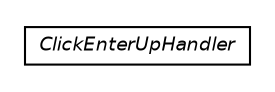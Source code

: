 #!/usr/local/bin/dot
#
# Class diagram 
# Generated by UmlGraph version 4.6 (http://www.spinellis.gr/sw/umlgraph)
#

digraph G {
	edge [fontname="Helvetica",fontsize=10,labelfontname="Helvetica",labelfontsize=10];
	node [fontname="Helvetica",fontsize=10,shape=plaintext];
	// br.net.meditec.client.telas.ClickEnterUpHandler
	c332 [label=<<table border="0" cellborder="1" cellspacing="0" cellpadding="2" port="p" href="./ClickEnterUpHandler.html">
		<tr><td><table border="0" cellspacing="0" cellpadding="1">
			<tr><td><font face="Helvetica-Oblique"> ClickEnterUpHandler </font></td></tr>
		</table></td></tr>
		</table>>, fontname="Helvetica", fontcolor="black", fontsize=9.0];
}

